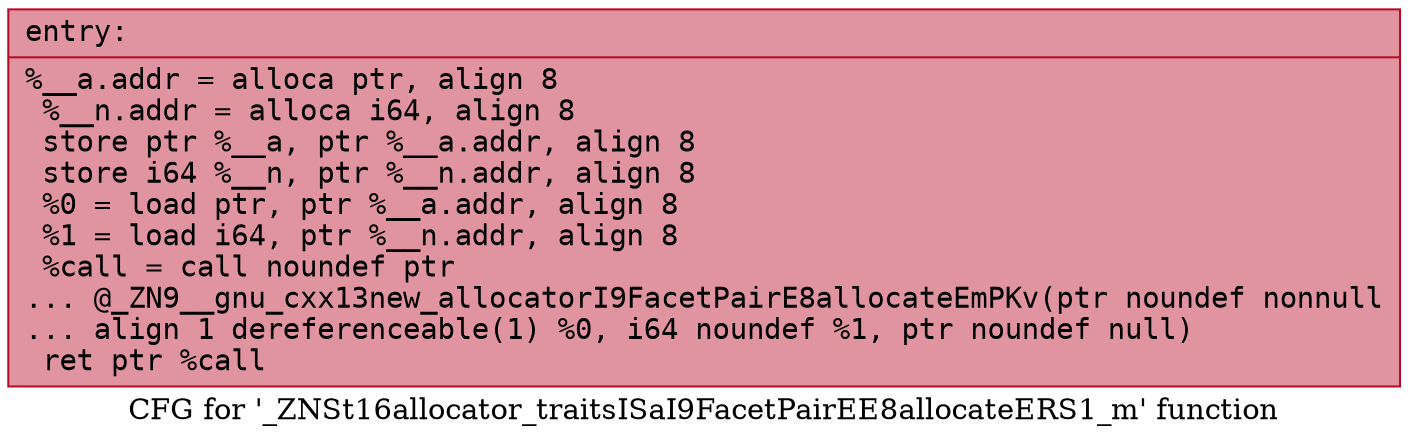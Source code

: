 digraph "CFG for '_ZNSt16allocator_traitsISaI9FacetPairEE8allocateERS1_m' function" {
	label="CFG for '_ZNSt16allocator_traitsISaI9FacetPairEE8allocateERS1_m' function";

	Node0x5606e0142100 [shape=record,color="#b70d28ff", style=filled, fillcolor="#b70d2870" fontname="Courier",label="{entry:\l|  %__a.addr = alloca ptr, align 8\l  %__n.addr = alloca i64, align 8\l  store ptr %__a, ptr %__a.addr, align 8\l  store i64 %__n, ptr %__n.addr, align 8\l  %0 = load ptr, ptr %__a.addr, align 8\l  %1 = load i64, ptr %__n.addr, align 8\l  %call = call noundef ptr\l... @_ZN9__gnu_cxx13new_allocatorI9FacetPairE8allocateEmPKv(ptr noundef nonnull\l... align 1 dereferenceable(1) %0, i64 noundef %1, ptr noundef null)\l  ret ptr %call\l}"];
}
